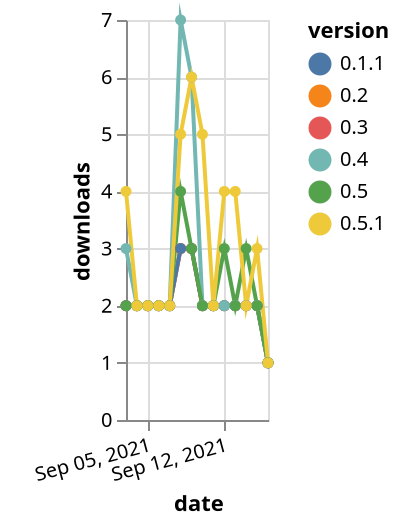 {"$schema": "https://vega.github.io/schema/vega-lite/v5.json", "description": "A simple bar chart with embedded data.", "data": {"values": [{"date": "2021-09-03", "total": 2310, "delta": 2, "version": "0.3"}, {"date": "2021-09-04", "total": 2312, "delta": 2, "version": "0.3"}, {"date": "2021-09-05", "total": 2314, "delta": 2, "version": "0.3"}, {"date": "2021-09-06", "total": 2316, "delta": 2, "version": "0.3"}, {"date": "2021-09-07", "total": 2318, "delta": 2, "version": "0.3"}, {"date": "2021-09-08", "total": 2321, "delta": 3, "version": "0.3"}, {"date": "2021-09-09", "total": 2324, "delta": 3, "version": "0.3"}, {"date": "2021-09-10", "total": 2326, "delta": 2, "version": "0.3"}, {"date": "2021-09-11", "total": 2328, "delta": 2, "version": "0.3"}, {"date": "2021-09-12", "total": 2330, "delta": 2, "version": "0.3"}, {"date": "2021-09-13", "total": 2332, "delta": 2, "version": "0.3"}, {"date": "2021-09-14", "total": 2334, "delta": 2, "version": "0.3"}, {"date": "2021-09-15", "total": 2336, "delta": 2, "version": "0.3"}, {"date": "2021-09-16", "total": 2337, "delta": 1, "version": "0.3"}, {"date": "2021-09-03", "total": 2293, "delta": 2, "version": "0.2"}, {"date": "2021-09-04", "total": 2295, "delta": 2, "version": "0.2"}, {"date": "2021-09-05", "total": 2297, "delta": 2, "version": "0.2"}, {"date": "2021-09-06", "total": 2299, "delta": 2, "version": "0.2"}, {"date": "2021-09-07", "total": 2301, "delta": 2, "version": "0.2"}, {"date": "2021-09-08", "total": 2304, "delta": 3, "version": "0.2"}, {"date": "2021-09-09", "total": 2307, "delta": 3, "version": "0.2"}, {"date": "2021-09-10", "total": 2309, "delta": 2, "version": "0.2"}, {"date": "2021-09-11", "total": 2311, "delta": 2, "version": "0.2"}, {"date": "2021-09-12", "total": 2313, "delta": 2, "version": "0.2"}, {"date": "2021-09-13", "total": 2315, "delta": 2, "version": "0.2"}, {"date": "2021-09-14", "total": 2317, "delta": 2, "version": "0.2"}, {"date": "2021-09-15", "total": 2319, "delta": 2, "version": "0.2"}, {"date": "2021-09-16", "total": 2320, "delta": 1, "version": "0.2"}, {"date": "2021-09-03", "total": 2304, "delta": 2, "version": "0.1.1"}, {"date": "2021-09-04", "total": 2306, "delta": 2, "version": "0.1.1"}, {"date": "2021-09-05", "total": 2308, "delta": 2, "version": "0.1.1"}, {"date": "2021-09-06", "total": 2310, "delta": 2, "version": "0.1.1"}, {"date": "2021-09-07", "total": 2312, "delta": 2, "version": "0.1.1"}, {"date": "2021-09-08", "total": 2315, "delta": 3, "version": "0.1.1"}, {"date": "2021-09-09", "total": 2318, "delta": 3, "version": "0.1.1"}, {"date": "2021-09-10", "total": 2320, "delta": 2, "version": "0.1.1"}, {"date": "2021-09-11", "total": 2322, "delta": 2, "version": "0.1.1"}, {"date": "2021-09-12", "total": 2324, "delta": 2, "version": "0.1.1"}, {"date": "2021-09-13", "total": 2326, "delta": 2, "version": "0.1.1"}, {"date": "2021-09-14", "total": 2328, "delta": 2, "version": "0.1.1"}, {"date": "2021-09-15", "total": 2330, "delta": 2, "version": "0.1.1"}, {"date": "2021-09-16", "total": 2331, "delta": 1, "version": "0.1.1"}, {"date": "2021-09-03", "total": 2535, "delta": 3, "version": "0.4"}, {"date": "2021-09-04", "total": 2537, "delta": 2, "version": "0.4"}, {"date": "2021-09-05", "total": 2539, "delta": 2, "version": "0.4"}, {"date": "2021-09-06", "total": 2541, "delta": 2, "version": "0.4"}, {"date": "2021-09-07", "total": 2543, "delta": 2, "version": "0.4"}, {"date": "2021-09-08", "total": 2550, "delta": 7, "version": "0.4"}, {"date": "2021-09-09", "total": 2556, "delta": 6, "version": "0.4"}, {"date": "2021-09-10", "total": 2558, "delta": 2, "version": "0.4"}, {"date": "2021-09-11", "total": 2560, "delta": 2, "version": "0.4"}, {"date": "2021-09-12", "total": 2562, "delta": 2, "version": "0.4"}, {"date": "2021-09-13", "total": 2564, "delta": 2, "version": "0.4"}, {"date": "2021-09-14", "total": 2566, "delta": 2, "version": "0.4"}, {"date": "2021-09-15", "total": 2568, "delta": 2, "version": "0.4"}, {"date": "2021-09-16", "total": 2569, "delta": 1, "version": "0.4"}, {"date": "2021-09-03", "total": 2092, "delta": 2, "version": "0.5"}, {"date": "2021-09-04", "total": 2094, "delta": 2, "version": "0.5"}, {"date": "2021-09-05", "total": 2096, "delta": 2, "version": "0.5"}, {"date": "2021-09-06", "total": 2098, "delta": 2, "version": "0.5"}, {"date": "2021-09-07", "total": 2100, "delta": 2, "version": "0.5"}, {"date": "2021-09-08", "total": 2104, "delta": 4, "version": "0.5"}, {"date": "2021-09-09", "total": 2107, "delta": 3, "version": "0.5"}, {"date": "2021-09-10", "total": 2109, "delta": 2, "version": "0.5"}, {"date": "2021-09-11", "total": 2111, "delta": 2, "version": "0.5"}, {"date": "2021-09-12", "total": 2114, "delta": 3, "version": "0.5"}, {"date": "2021-09-13", "total": 2116, "delta": 2, "version": "0.5"}, {"date": "2021-09-14", "total": 2119, "delta": 3, "version": "0.5"}, {"date": "2021-09-15", "total": 2121, "delta": 2, "version": "0.5"}, {"date": "2021-09-16", "total": 2122, "delta": 1, "version": "0.5"}, {"date": "2021-09-03", "total": 1178, "delta": 4, "version": "0.5.1"}, {"date": "2021-09-04", "total": 1180, "delta": 2, "version": "0.5.1"}, {"date": "2021-09-05", "total": 1182, "delta": 2, "version": "0.5.1"}, {"date": "2021-09-06", "total": 1184, "delta": 2, "version": "0.5.1"}, {"date": "2021-09-07", "total": 1186, "delta": 2, "version": "0.5.1"}, {"date": "2021-09-08", "total": 1191, "delta": 5, "version": "0.5.1"}, {"date": "2021-09-09", "total": 1197, "delta": 6, "version": "0.5.1"}, {"date": "2021-09-10", "total": 1202, "delta": 5, "version": "0.5.1"}, {"date": "2021-09-11", "total": 1204, "delta": 2, "version": "0.5.1"}, {"date": "2021-09-12", "total": 1208, "delta": 4, "version": "0.5.1"}, {"date": "2021-09-13", "total": 1212, "delta": 4, "version": "0.5.1"}, {"date": "2021-09-14", "total": 1214, "delta": 2, "version": "0.5.1"}, {"date": "2021-09-15", "total": 1217, "delta": 3, "version": "0.5.1"}, {"date": "2021-09-16", "total": 1218, "delta": 1, "version": "0.5.1"}]}, "width": "container", "mark": {"type": "line", "point": {"filled": true}}, "encoding": {"x": {"field": "date", "type": "temporal", "timeUnit": "yearmonthdate", "title": "date", "axis": {"labelAngle": -15}}, "y": {"field": "delta", "type": "quantitative", "title": "downloads"}, "color": {"field": "version", "type": "nominal"}, "tooltip": {"field": "delta"}}}